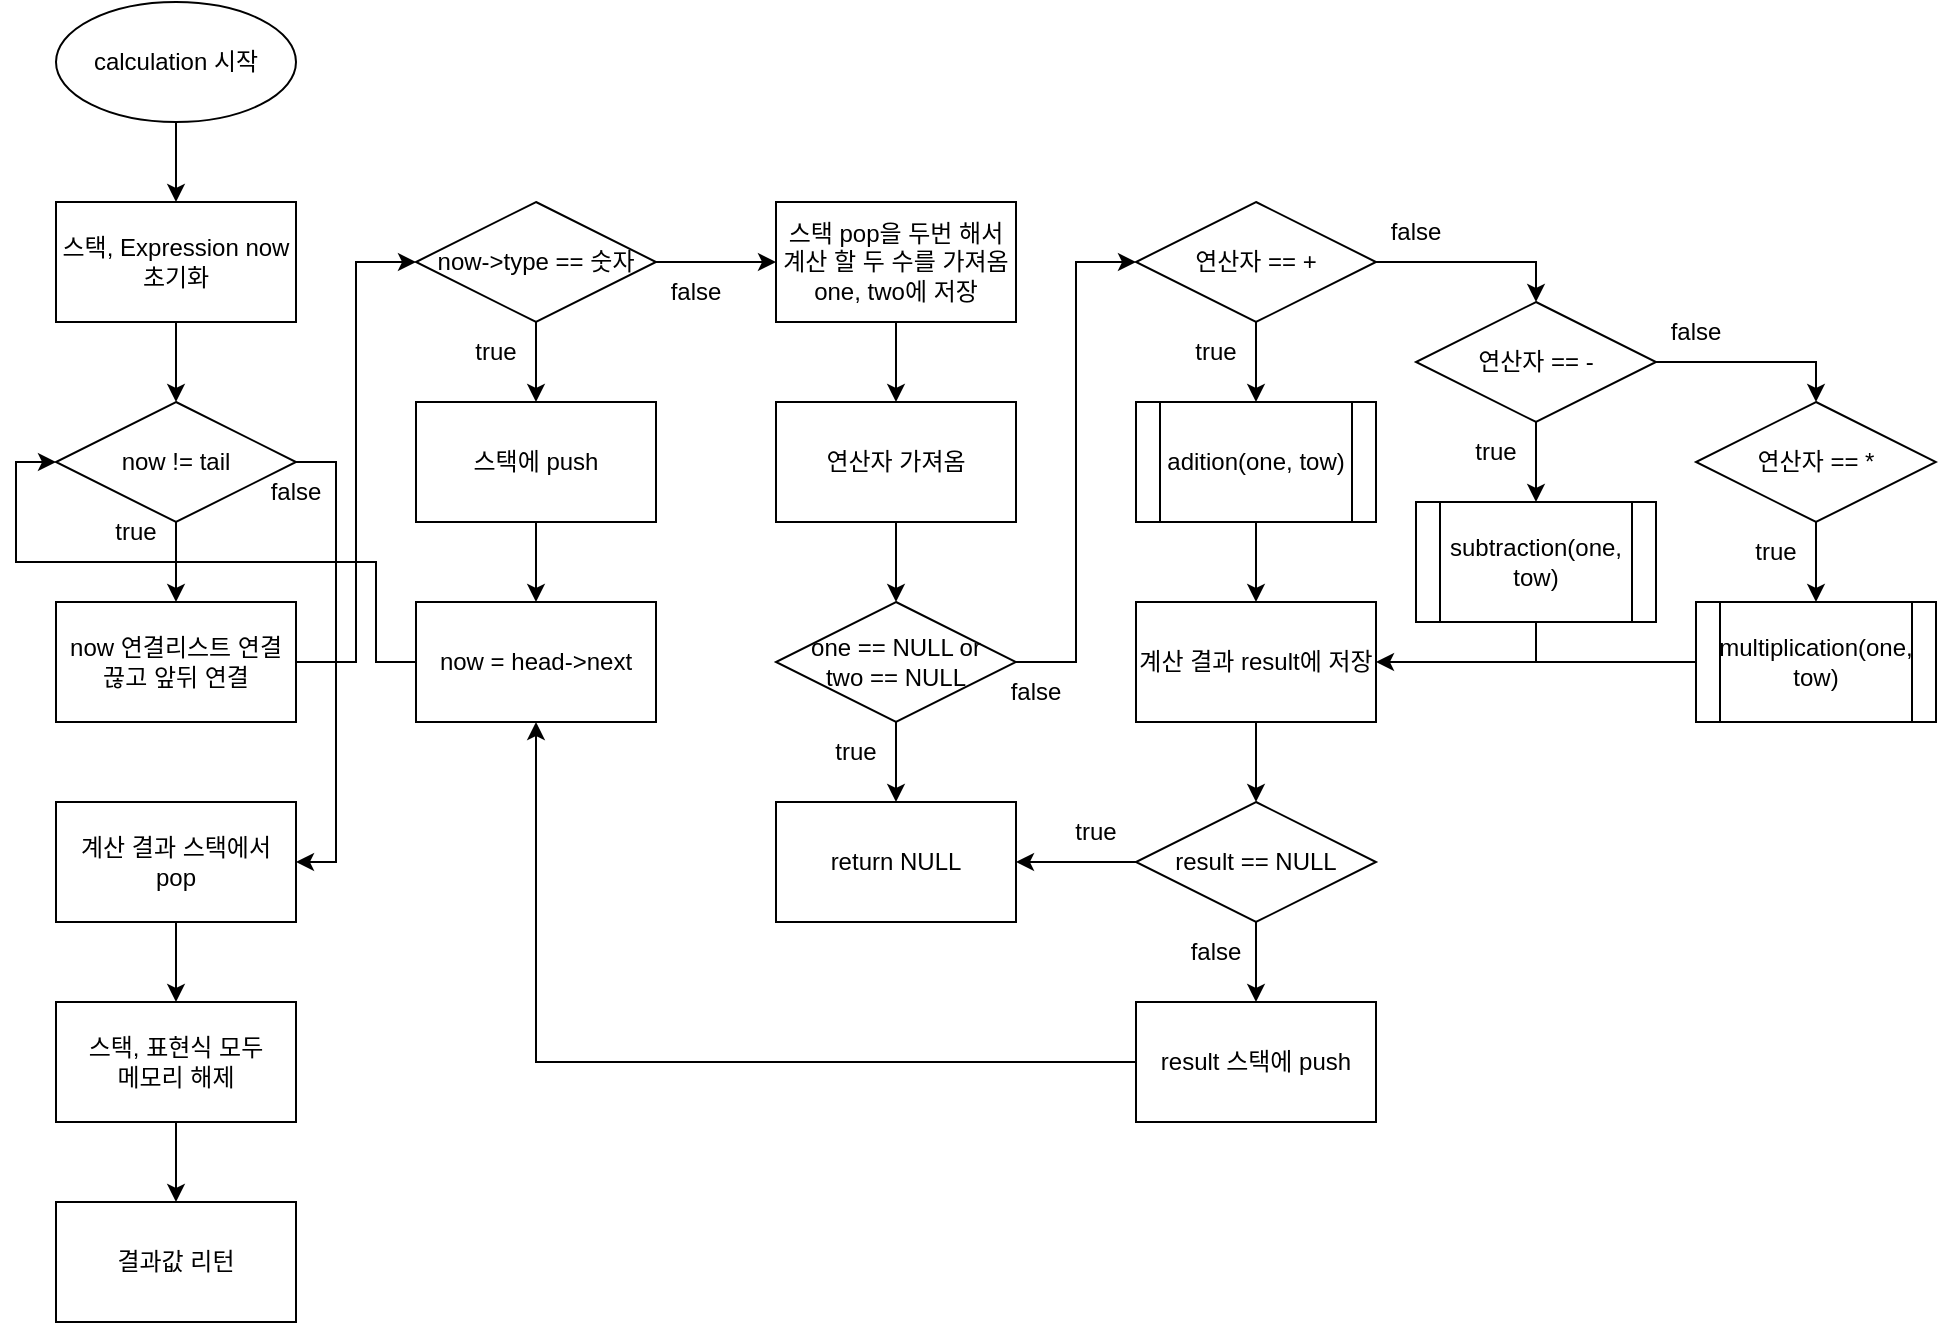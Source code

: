 <mxfile>
    <diagram id="gEdfx2HWj2wcCrHUbGaE" name="페이지-1">
        <mxGraphModel dx="2207" dy="1380" grid="1" gridSize="10" guides="1" tooltips="1" connect="1" arrows="1" fold="1" page="1" pageScale="1" pageWidth="1600" pageHeight="900" math="0" shadow="0">
            <root>
                <mxCell id="0"/>
                <mxCell id="1" parent="0"/>
                <mxCell id="4" value="" style="edgeStyle=none;html=1;" edge="1" parent="1" source="2" target="3">
                    <mxGeometry relative="1" as="geometry"/>
                </mxCell>
                <mxCell id="2" value="calculation 시작" style="ellipse;whiteSpace=wrap;html=1;" vertex="1" parent="1">
                    <mxGeometry x="340" y="120" width="120" height="60" as="geometry"/>
                </mxCell>
                <mxCell id="6" value="" style="edgeStyle=none;html=1;" edge="1" parent="1" source="3" target="5">
                    <mxGeometry relative="1" as="geometry"/>
                </mxCell>
                <mxCell id="3" value="스택, Expression now&lt;br&gt;초기화" style="rounded=0;whiteSpace=wrap;html=1;" vertex="1" parent="1">
                    <mxGeometry x="340" y="220" width="120" height="60" as="geometry"/>
                </mxCell>
                <mxCell id="8" value="" style="edgeStyle=none;html=1;" edge="1" parent="1" source="5" target="7">
                    <mxGeometry relative="1" as="geometry"/>
                </mxCell>
                <mxCell id="65" style="edgeStyle=none;rounded=0;html=1;entryX=1;entryY=0.5;entryDx=0;entryDy=0;" edge="1" parent="1" source="5" target="64">
                    <mxGeometry relative="1" as="geometry">
                        <Array as="points">
                            <mxPoint x="480" y="350"/>
                            <mxPoint x="480" y="550"/>
                        </Array>
                    </mxGeometry>
                </mxCell>
                <mxCell id="5" value="now != tail" style="rhombus;whiteSpace=wrap;html=1;" vertex="1" parent="1">
                    <mxGeometry x="340" y="320" width="120" height="60" as="geometry"/>
                </mxCell>
                <mxCell id="12" style="edgeStyle=none;html=1;entryX=0;entryY=0.5;entryDx=0;entryDy=0;rounded=0;" edge="1" parent="1" source="7" target="10">
                    <mxGeometry relative="1" as="geometry">
                        <Array as="points">
                            <mxPoint x="490" y="450"/>
                            <mxPoint x="490" y="250"/>
                        </Array>
                    </mxGeometry>
                </mxCell>
                <mxCell id="7" value="now 연결리스트 연결 끊고 앞뒤 연결" style="rounded=0;whiteSpace=wrap;html=1;" vertex="1" parent="1">
                    <mxGeometry x="340" y="420" width="120" height="60" as="geometry"/>
                </mxCell>
                <mxCell id="9" value="true" style="text;html=1;strokeColor=none;fillColor=none;align=center;verticalAlign=middle;whiteSpace=wrap;rounded=0;" vertex="1" parent="1">
                    <mxGeometry x="350" y="370" width="60" height="30" as="geometry"/>
                </mxCell>
                <mxCell id="14" value="" style="edgeStyle=none;rounded=0;html=1;" edge="1" parent="1" source="10" target="13">
                    <mxGeometry relative="1" as="geometry"/>
                </mxCell>
                <mxCell id="20" value="" style="edgeStyle=none;rounded=0;html=1;" edge="1" parent="1" source="10" target="19">
                    <mxGeometry relative="1" as="geometry"/>
                </mxCell>
                <mxCell id="10" value="now-&amp;gt;type == 숫자" style="rhombus;whiteSpace=wrap;html=1;" vertex="1" parent="1">
                    <mxGeometry x="520" y="220" width="120" height="60" as="geometry"/>
                </mxCell>
                <mxCell id="18" value="" style="edgeStyle=none;rounded=0;html=1;" edge="1" parent="1" source="13" target="16">
                    <mxGeometry relative="1" as="geometry"/>
                </mxCell>
                <mxCell id="13" value="스택에 push" style="rounded=0;whiteSpace=wrap;html=1;" vertex="1" parent="1">
                    <mxGeometry x="520" y="320" width="120" height="60" as="geometry"/>
                </mxCell>
                <mxCell id="15" value="true" style="text;html=1;strokeColor=none;fillColor=none;align=center;verticalAlign=middle;whiteSpace=wrap;rounded=0;" vertex="1" parent="1">
                    <mxGeometry x="530" y="280" width="60" height="30" as="geometry"/>
                </mxCell>
                <mxCell id="17" style="edgeStyle=none;rounded=0;html=1;entryX=0;entryY=0.5;entryDx=0;entryDy=0;exitX=0;exitY=0.5;exitDx=0;exitDy=0;" edge="1" parent="1" source="16" target="5">
                    <mxGeometry relative="1" as="geometry">
                        <mxPoint x="330" y="360.0" as="targetPoint"/>
                        <Array as="points">
                            <mxPoint x="500" y="450"/>
                            <mxPoint x="500" y="400"/>
                            <mxPoint x="320" y="400"/>
                            <mxPoint x="320" y="350"/>
                        </Array>
                    </mxGeometry>
                </mxCell>
                <mxCell id="16" value="now = head-&amp;gt;next" style="rounded=0;whiteSpace=wrap;html=1;" vertex="1" parent="1">
                    <mxGeometry x="520" y="420" width="120" height="60" as="geometry"/>
                </mxCell>
                <mxCell id="23" value="" style="edgeStyle=none;rounded=0;html=1;" edge="1" parent="1" source="19" target="22">
                    <mxGeometry relative="1" as="geometry"/>
                </mxCell>
                <mxCell id="19" value="스택 pop을 두번 해서&lt;br&gt;계산 할 두 수를 가져옴&lt;br&gt;one, two에 저장" style="rounded=0;whiteSpace=wrap;html=1;" vertex="1" parent="1">
                    <mxGeometry x="700" y="220" width="120" height="60" as="geometry"/>
                </mxCell>
                <mxCell id="21" value="false" style="text;html=1;strokeColor=none;fillColor=none;align=center;verticalAlign=middle;whiteSpace=wrap;rounded=0;" vertex="1" parent="1">
                    <mxGeometry x="630" y="250" width="60" height="30" as="geometry"/>
                </mxCell>
                <mxCell id="26" value="" style="edgeStyle=none;rounded=0;html=1;" edge="1" parent="1" source="22" target="25">
                    <mxGeometry relative="1" as="geometry"/>
                </mxCell>
                <mxCell id="22" value="연산자 가져옴" style="rounded=0;whiteSpace=wrap;html=1;" vertex="1" parent="1">
                    <mxGeometry x="700" y="320" width="120" height="60" as="geometry"/>
                </mxCell>
                <mxCell id="31" style="edgeStyle=none;rounded=0;html=1;exitX=1;exitY=0.5;exitDx=0;exitDy=0;entryX=0;entryY=0.5;entryDx=0;entryDy=0;" edge="1" parent="1" source="25" target="30">
                    <mxGeometry relative="1" as="geometry">
                        <Array as="points">
                            <mxPoint x="850" y="450"/>
                            <mxPoint x="850" y="250"/>
                        </Array>
                    </mxGeometry>
                </mxCell>
                <mxCell id="32" value="" style="edgeStyle=none;rounded=0;html=1;" edge="1" parent="1" source="25" target="27">
                    <mxGeometry relative="1" as="geometry"/>
                </mxCell>
                <mxCell id="25" value="one == NULL or&lt;br&gt;two == NULL" style="rhombus;whiteSpace=wrap;html=1;" vertex="1" parent="1">
                    <mxGeometry x="700" y="420" width="120" height="60" as="geometry"/>
                </mxCell>
                <mxCell id="27" value="return NULL" style="rounded=0;whiteSpace=wrap;html=1;" vertex="1" parent="1">
                    <mxGeometry x="700" y="520" width="120" height="60" as="geometry"/>
                </mxCell>
                <mxCell id="29" value="true" style="text;html=1;strokeColor=none;fillColor=none;align=center;verticalAlign=middle;whiteSpace=wrap;rounded=0;" vertex="1" parent="1">
                    <mxGeometry x="710" y="480" width="60" height="30" as="geometry"/>
                </mxCell>
                <mxCell id="35" value="" style="edgeStyle=none;rounded=0;html=1;" edge="1" parent="1" source="30" target="34">
                    <mxGeometry relative="1" as="geometry"/>
                </mxCell>
                <mxCell id="40" style="edgeStyle=none;rounded=0;html=1;entryX=0.5;entryY=0;entryDx=0;entryDy=0;" edge="1" parent="1" source="30" target="38">
                    <mxGeometry relative="1" as="geometry">
                        <Array as="points">
                            <mxPoint x="1080" y="250"/>
                        </Array>
                    </mxGeometry>
                </mxCell>
                <mxCell id="30" value="연산자 == +" style="rhombus;whiteSpace=wrap;html=1;" vertex="1" parent="1">
                    <mxGeometry x="880" y="220" width="120" height="60" as="geometry"/>
                </mxCell>
                <mxCell id="33" value="false" style="text;html=1;strokeColor=none;fillColor=none;align=center;verticalAlign=middle;whiteSpace=wrap;rounded=0;" vertex="1" parent="1">
                    <mxGeometry x="800" y="450" width="60" height="30" as="geometry"/>
                </mxCell>
                <mxCell id="45" style="edgeStyle=none;rounded=0;html=1;" edge="1" parent="1" source="34" target="36">
                    <mxGeometry relative="1" as="geometry"/>
                </mxCell>
                <mxCell id="34" value="adition(one, tow)" style="shape=process;whiteSpace=wrap;html=1;backgroundOutline=1;" vertex="1" parent="1">
                    <mxGeometry x="880" y="320" width="120" height="60" as="geometry"/>
                </mxCell>
                <mxCell id="56" value="" style="edgeStyle=none;rounded=0;html=1;" edge="1" parent="1" source="36" target="55">
                    <mxGeometry relative="1" as="geometry"/>
                </mxCell>
                <mxCell id="36" value="계산 결과 result에 저장" style="rounded=0;whiteSpace=wrap;html=1;" vertex="1" parent="1">
                    <mxGeometry x="880" y="420" width="120" height="60" as="geometry"/>
                </mxCell>
                <mxCell id="37" value="" style="edgeStyle=none;rounded=0;html=1;" edge="1" source="38" target="39" parent="1">
                    <mxGeometry relative="1" as="geometry"/>
                </mxCell>
                <mxCell id="44" style="edgeStyle=none;rounded=0;html=1;exitX=1;exitY=0.5;exitDx=0;exitDy=0;entryX=0.5;entryY=0;entryDx=0;entryDy=0;" edge="1" parent="1" source="38" target="42">
                    <mxGeometry relative="1" as="geometry">
                        <Array as="points">
                            <mxPoint x="1220" y="300"/>
                        </Array>
                    </mxGeometry>
                </mxCell>
                <mxCell id="38" value="연산자 == -" style="rhombus;whiteSpace=wrap;html=1;" vertex="1" parent="1">
                    <mxGeometry x="1020" y="270" width="120" height="60" as="geometry"/>
                </mxCell>
                <mxCell id="53" style="edgeStyle=none;rounded=0;html=1;entryX=1;entryY=0.5;entryDx=0;entryDy=0;" edge="1" parent="1" source="39" target="36">
                    <mxGeometry relative="1" as="geometry">
                        <Array as="points">
                            <mxPoint x="1080" y="450"/>
                        </Array>
                    </mxGeometry>
                </mxCell>
                <mxCell id="39" value="subtraction(one, tow)" style="shape=process;whiteSpace=wrap;html=1;backgroundOutline=1;" vertex="1" parent="1">
                    <mxGeometry x="1020" y="370" width="120" height="60" as="geometry"/>
                </mxCell>
                <mxCell id="41" value="" style="edgeStyle=none;rounded=0;html=1;" edge="1" source="42" target="43" parent="1">
                    <mxGeometry relative="1" as="geometry"/>
                </mxCell>
                <mxCell id="42" value="연산자 == *" style="rhombus;whiteSpace=wrap;html=1;" vertex="1" parent="1">
                    <mxGeometry x="1160" y="320" width="120" height="60" as="geometry"/>
                </mxCell>
                <mxCell id="43" value="multiplication(one, tow)" style="shape=process;whiteSpace=wrap;html=1;backgroundOutline=1;" vertex="1" parent="1">
                    <mxGeometry x="1160" y="420" width="120" height="60" as="geometry"/>
                </mxCell>
                <mxCell id="46" value="true" style="text;html=1;strokeColor=none;fillColor=none;align=center;verticalAlign=middle;whiteSpace=wrap;rounded=0;" vertex="1" parent="1">
                    <mxGeometry x="890" y="280" width="60" height="30" as="geometry"/>
                </mxCell>
                <mxCell id="47" value="true" style="text;html=1;strokeColor=none;fillColor=none;align=center;verticalAlign=middle;whiteSpace=wrap;rounded=0;" vertex="1" parent="1">
                    <mxGeometry x="1030" y="330" width="60" height="30" as="geometry"/>
                </mxCell>
                <mxCell id="48" value="true" style="text;html=1;strokeColor=none;fillColor=none;align=center;verticalAlign=middle;whiteSpace=wrap;rounded=0;" vertex="1" parent="1">
                    <mxGeometry x="1170" y="380" width="60" height="30" as="geometry"/>
                </mxCell>
                <mxCell id="49" value="false" style="text;html=1;strokeColor=none;fillColor=none;align=center;verticalAlign=middle;whiteSpace=wrap;rounded=0;" vertex="1" parent="1">
                    <mxGeometry x="990" y="220" width="60" height="30" as="geometry"/>
                </mxCell>
                <mxCell id="50" value="false" style="text;html=1;strokeColor=none;fillColor=none;align=center;verticalAlign=middle;whiteSpace=wrap;rounded=0;" vertex="1" parent="1">
                    <mxGeometry x="1130" y="270" width="60" height="30" as="geometry"/>
                </mxCell>
                <mxCell id="52" value="" style="endArrow=none;html=1;entryX=0;entryY=0.5;entryDx=0;entryDy=0;rounded=0;" edge="1" parent="1" target="43">
                    <mxGeometry width="50" height="50" relative="1" as="geometry">
                        <mxPoint x="1080" y="450" as="sourcePoint"/>
                        <mxPoint x="1090" y="440.0" as="targetPoint"/>
                        <Array as="points">
                            <mxPoint x="1100" y="450"/>
                        </Array>
                    </mxGeometry>
                </mxCell>
                <mxCell id="58" style="edgeStyle=none;rounded=0;html=1;exitX=0;exitY=0.5;exitDx=0;exitDy=0;" edge="1" parent="1" source="55" target="27">
                    <mxGeometry relative="1" as="geometry"/>
                </mxCell>
                <mxCell id="61" value="" style="edgeStyle=none;rounded=0;html=1;" edge="1" parent="1" source="55" target="60">
                    <mxGeometry relative="1" as="geometry"/>
                </mxCell>
                <mxCell id="55" value="result == NULL" style="rhombus;whiteSpace=wrap;html=1;" vertex="1" parent="1">
                    <mxGeometry x="880" y="520" width="120" height="60" as="geometry"/>
                </mxCell>
                <mxCell id="59" value="true" style="text;html=1;strokeColor=none;fillColor=none;align=center;verticalAlign=middle;whiteSpace=wrap;rounded=0;" vertex="1" parent="1">
                    <mxGeometry x="830" y="520" width="60" height="30" as="geometry"/>
                </mxCell>
                <mxCell id="63" style="edgeStyle=none;rounded=0;html=1;entryX=0.5;entryY=1;entryDx=0;entryDy=0;" edge="1" parent="1" source="60" target="16">
                    <mxGeometry relative="1" as="geometry">
                        <Array as="points">
                            <mxPoint x="580" y="650"/>
                        </Array>
                    </mxGeometry>
                </mxCell>
                <mxCell id="60" value="result 스택에 push" style="rounded=0;whiteSpace=wrap;html=1;" vertex="1" parent="1">
                    <mxGeometry x="880" y="620" width="120" height="60" as="geometry"/>
                </mxCell>
                <mxCell id="62" value="false" style="text;html=1;strokeColor=none;fillColor=none;align=center;verticalAlign=middle;whiteSpace=wrap;rounded=0;" vertex="1" parent="1">
                    <mxGeometry x="890" y="580" width="60" height="30" as="geometry"/>
                </mxCell>
                <mxCell id="68" value="" style="edgeStyle=none;rounded=0;html=1;" edge="1" parent="1" source="64" target="67">
                    <mxGeometry relative="1" as="geometry"/>
                </mxCell>
                <mxCell id="64" value="계산 결과 스택에서 pop" style="rounded=0;whiteSpace=wrap;html=1;" vertex="1" parent="1">
                    <mxGeometry x="340" y="520" width="120" height="60" as="geometry"/>
                </mxCell>
                <mxCell id="66" value="false" style="text;html=1;strokeColor=none;fillColor=none;align=center;verticalAlign=middle;whiteSpace=wrap;rounded=0;" vertex="1" parent="1">
                    <mxGeometry x="430" y="350" width="60" height="30" as="geometry"/>
                </mxCell>
                <mxCell id="70" value="" style="edgeStyle=none;rounded=0;html=1;" edge="1" parent="1" source="67" target="69">
                    <mxGeometry relative="1" as="geometry"/>
                </mxCell>
                <mxCell id="67" value="스택, 표현식 모두&lt;br&gt;메모리 해제" style="rounded=0;whiteSpace=wrap;html=1;" vertex="1" parent="1">
                    <mxGeometry x="340" y="620" width="120" height="60" as="geometry"/>
                </mxCell>
                <mxCell id="69" value="결과값 리턴" style="rounded=0;whiteSpace=wrap;html=1;" vertex="1" parent="1">
                    <mxGeometry x="340" y="720" width="120" height="60" as="geometry"/>
                </mxCell>
            </root>
        </mxGraphModel>
    </diagram>
</mxfile>